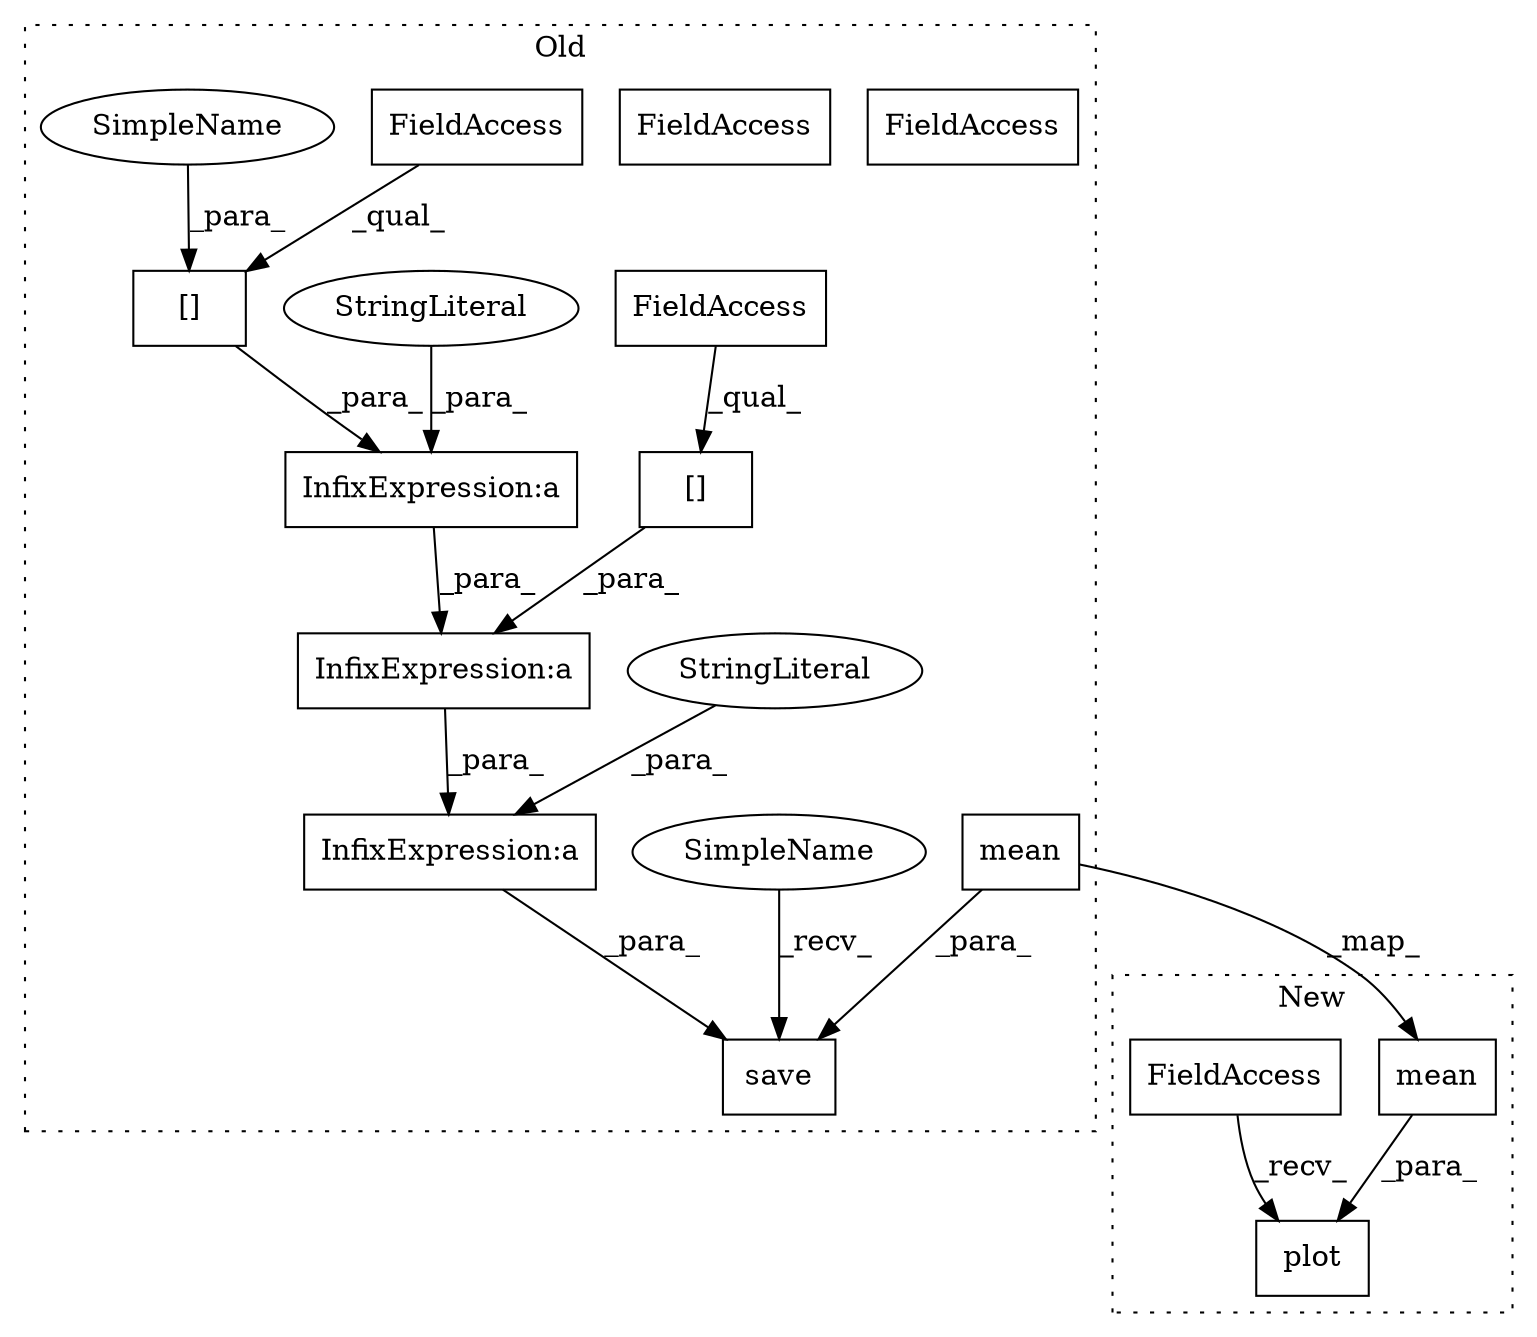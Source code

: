 digraph G {
subgraph cluster0 {
1 [label="save" a="32" s="3712,3780" l="5,1" shape="box"];
3 [label="mean" a="32" s="3766,3779" l="5,1" shape="box"];
5 [label="InfixExpression:a" a="27" s="3750" l="3" shape="box"];
6 [label="InfixExpression:a" a="27" s="3738" l="3" shape="box"];
7 [label="InfixExpression:a" a="27" s="3726" l="3" shape="box"];
8 [label="[]" a="2" s="3741,3748" l="6,1" shape="box"];
9 [label="[]" a="2" s="3729,3736" l="6,1" shape="box"];
10 [label="FieldAccess" a="22" s="3729" l="5" shape="box"];
12 [label="FieldAccess" a="22" s="3741" l="5" shape="box"];
13 [label="StringLiteral" a="45" s="3753" l="6" shape="ellipse"];
14 [label="StringLiteral" a="45" s="3719" l="7" shape="ellipse"];
15 [label="SimpleName" a="42" s="3706" l="5" shape="ellipse"];
16 [label="FieldAccess" a="22" s="3741" l="5" shape="box"];
17 [label="FieldAccess" a="22" s="3729" l="5" shape="box"];
18 [label="SimpleName" a="42" s="3735" l="1" shape="ellipse"];
label = "Old";
style="dotted";
}
subgraph cluster1 {
2 [label="plot" a="32" s="3730,3755" l="5,1" shape="box"];
4 [label="mean" a="32" s="3741,3754" l="5,1" shape="box"];
11 [label="FieldAccess" a="22" s="3726" l="3" shape="box"];
label = "New";
style="dotted";
}
3 -> 1 [label="_para_"];
3 -> 4 [label="_map_"];
4 -> 2 [label="_para_"];
5 -> 1 [label="_para_"];
6 -> 5 [label="_para_"];
7 -> 6 [label="_para_"];
8 -> 6 [label="_para_"];
9 -> 7 [label="_para_"];
11 -> 2 [label="_recv_"];
13 -> 5 [label="_para_"];
14 -> 7 [label="_para_"];
15 -> 1 [label="_recv_"];
16 -> 8 [label="_qual_"];
17 -> 9 [label="_qual_"];
18 -> 9 [label="_para_"];
}